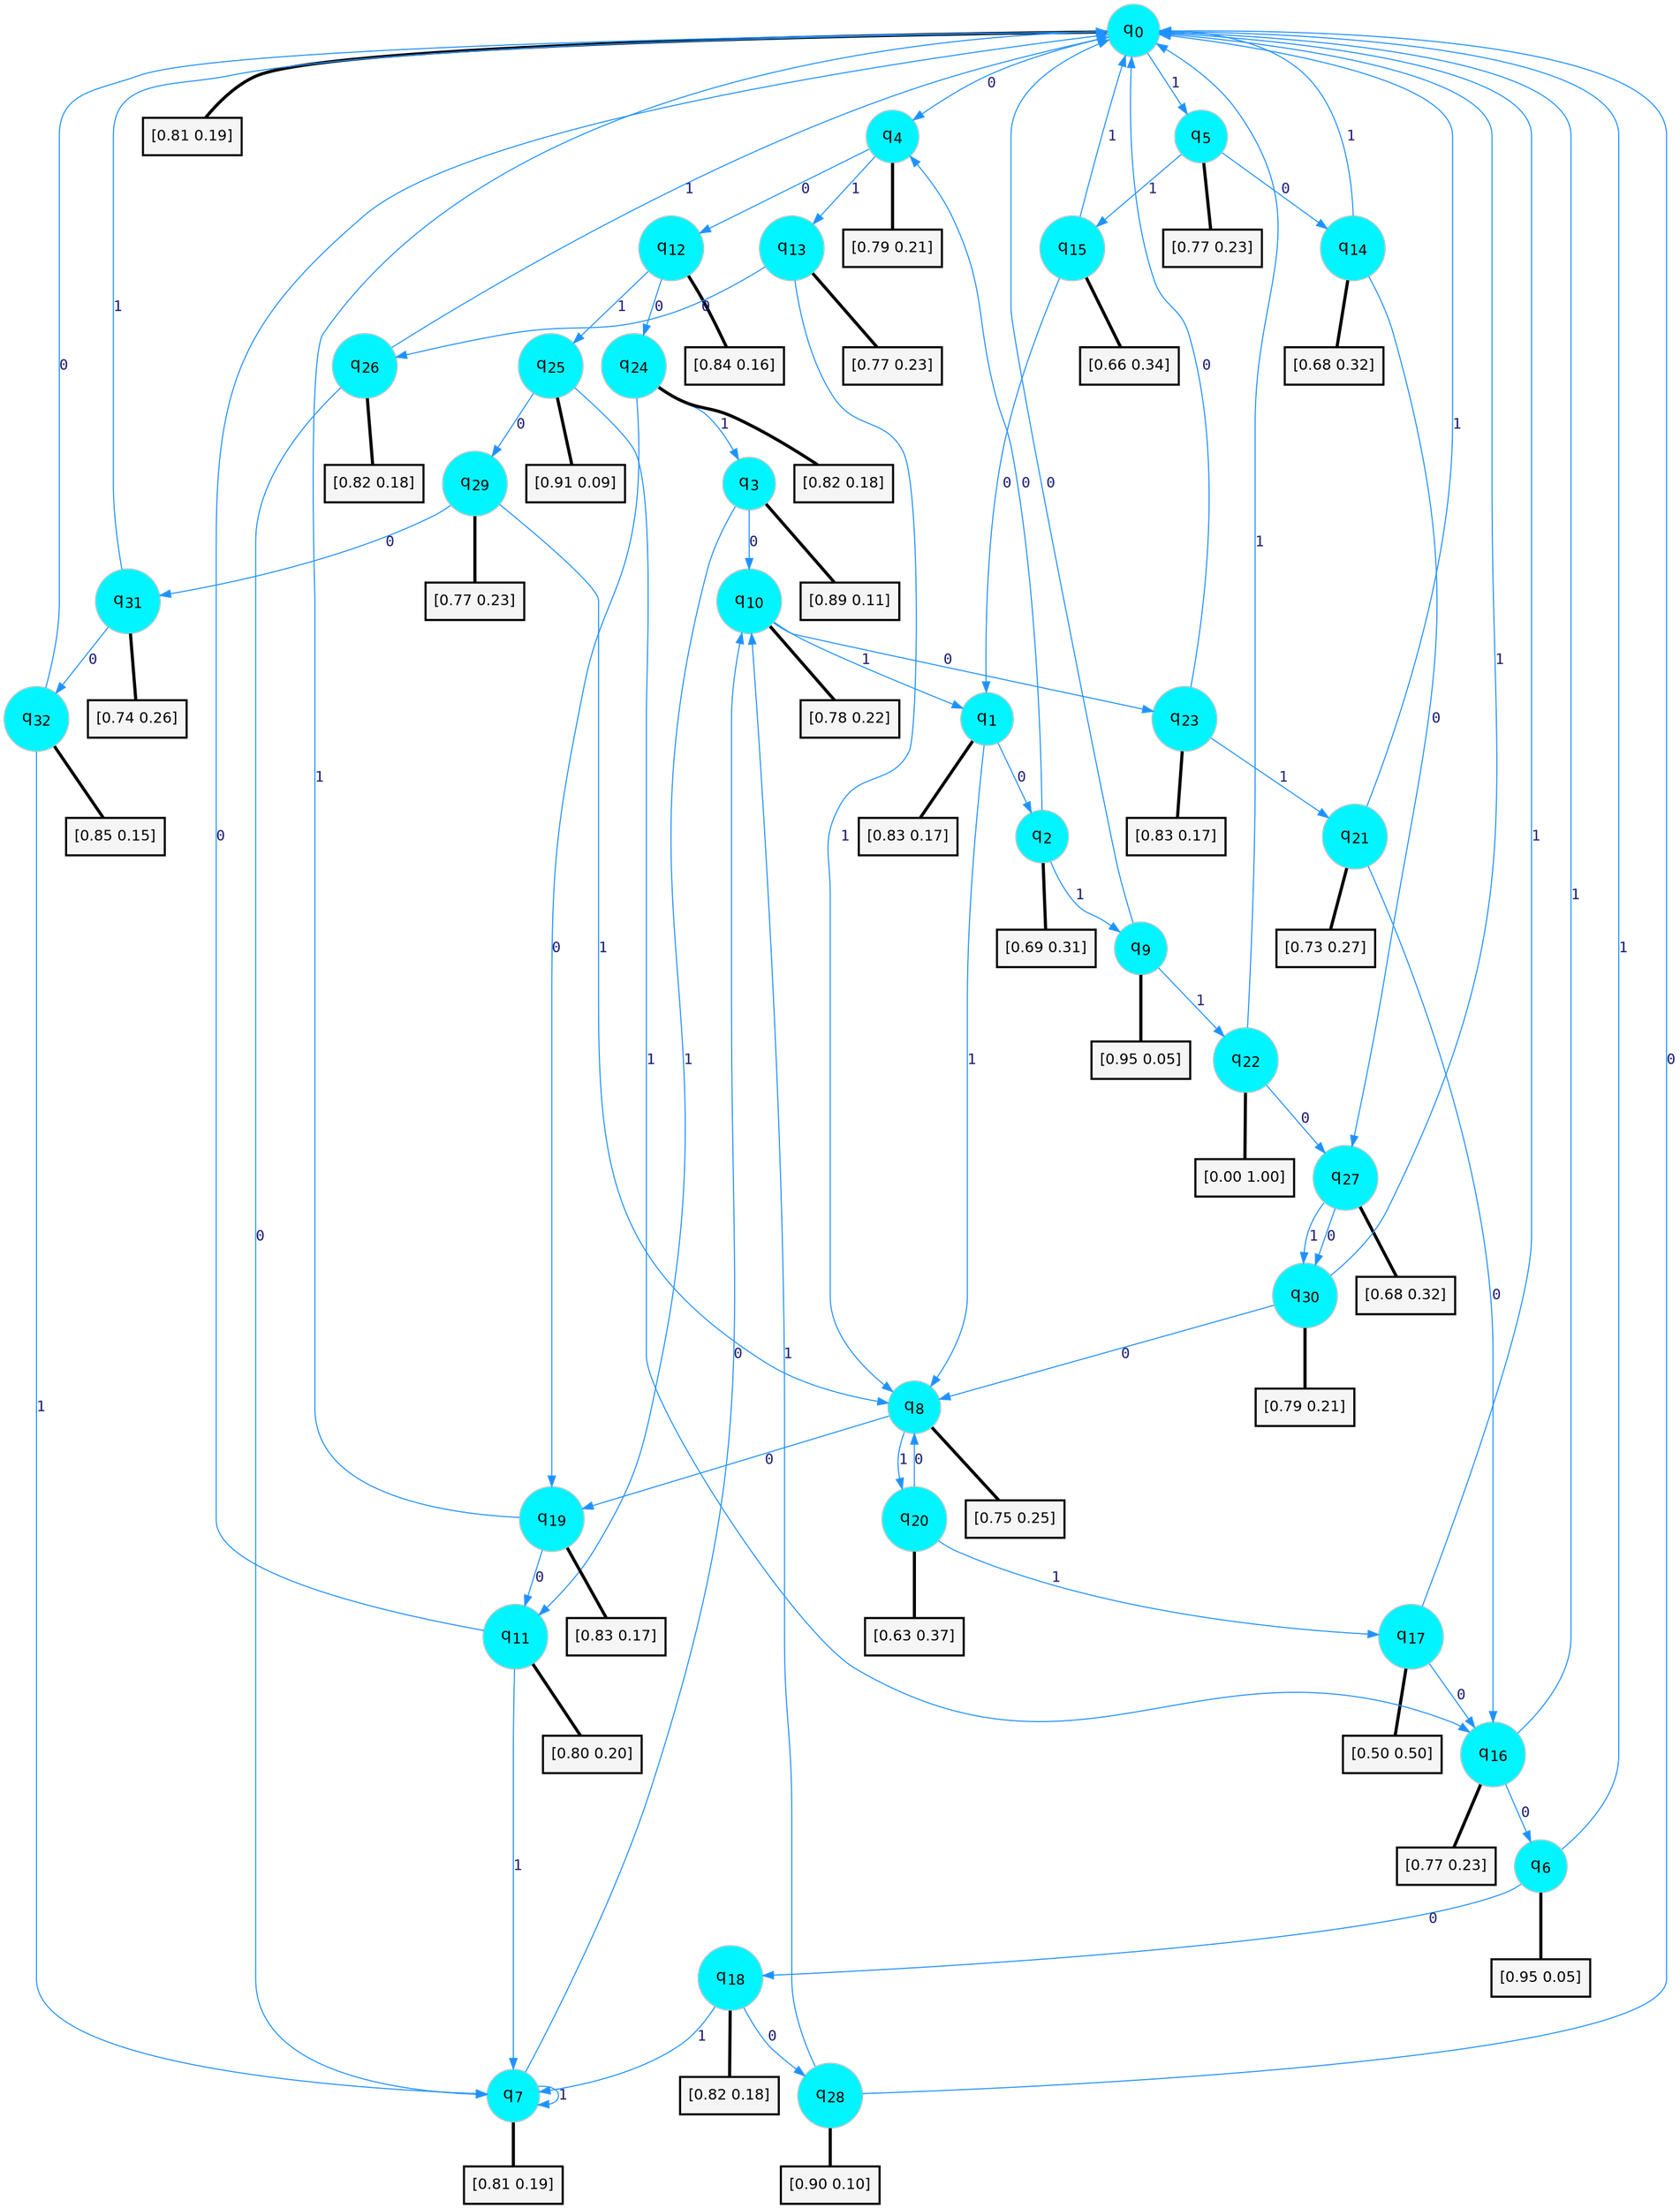 digraph G {
graph [
bgcolor=transparent, dpi=300, rankdir=TD, size="40,25"];
node [
color=gray, fillcolor=turquoise1, fontcolor=black, fontname=Helvetica, fontsize=16, fontweight=bold, shape=circle, style=filled];
edge [
arrowsize=1, color=dodgerblue1, fontcolor=midnightblue, fontname=courier, fontweight=bold, penwidth=1, style=solid, weight=20];
0[label=<q<SUB>0</SUB>>];
1[label=<q<SUB>1</SUB>>];
2[label=<q<SUB>2</SUB>>];
3[label=<q<SUB>3</SUB>>];
4[label=<q<SUB>4</SUB>>];
5[label=<q<SUB>5</SUB>>];
6[label=<q<SUB>6</SUB>>];
7[label=<q<SUB>7</SUB>>];
8[label=<q<SUB>8</SUB>>];
9[label=<q<SUB>9</SUB>>];
10[label=<q<SUB>10</SUB>>];
11[label=<q<SUB>11</SUB>>];
12[label=<q<SUB>12</SUB>>];
13[label=<q<SUB>13</SUB>>];
14[label=<q<SUB>14</SUB>>];
15[label=<q<SUB>15</SUB>>];
16[label=<q<SUB>16</SUB>>];
17[label=<q<SUB>17</SUB>>];
18[label=<q<SUB>18</SUB>>];
19[label=<q<SUB>19</SUB>>];
20[label=<q<SUB>20</SUB>>];
21[label=<q<SUB>21</SUB>>];
22[label=<q<SUB>22</SUB>>];
23[label=<q<SUB>23</SUB>>];
24[label=<q<SUB>24</SUB>>];
25[label=<q<SUB>25</SUB>>];
26[label=<q<SUB>26</SUB>>];
27[label=<q<SUB>27</SUB>>];
28[label=<q<SUB>28</SUB>>];
29[label=<q<SUB>29</SUB>>];
30[label=<q<SUB>30</SUB>>];
31[label=<q<SUB>31</SUB>>];
32[label=<q<SUB>32</SUB>>];
33[label="[0.81 0.19]", shape=box,fontcolor=black, fontname=Helvetica, fontsize=14, penwidth=2, fillcolor=whitesmoke,color=black];
34[label="[0.83 0.17]", shape=box,fontcolor=black, fontname=Helvetica, fontsize=14, penwidth=2, fillcolor=whitesmoke,color=black];
35[label="[0.69 0.31]", shape=box,fontcolor=black, fontname=Helvetica, fontsize=14, penwidth=2, fillcolor=whitesmoke,color=black];
36[label="[0.89 0.11]", shape=box,fontcolor=black, fontname=Helvetica, fontsize=14, penwidth=2, fillcolor=whitesmoke,color=black];
37[label="[0.79 0.21]", shape=box,fontcolor=black, fontname=Helvetica, fontsize=14, penwidth=2, fillcolor=whitesmoke,color=black];
38[label="[0.77 0.23]", shape=box,fontcolor=black, fontname=Helvetica, fontsize=14, penwidth=2, fillcolor=whitesmoke,color=black];
39[label="[0.95 0.05]", shape=box,fontcolor=black, fontname=Helvetica, fontsize=14, penwidth=2, fillcolor=whitesmoke,color=black];
40[label="[0.81 0.19]", shape=box,fontcolor=black, fontname=Helvetica, fontsize=14, penwidth=2, fillcolor=whitesmoke,color=black];
41[label="[0.75 0.25]", shape=box,fontcolor=black, fontname=Helvetica, fontsize=14, penwidth=2, fillcolor=whitesmoke,color=black];
42[label="[0.95 0.05]", shape=box,fontcolor=black, fontname=Helvetica, fontsize=14, penwidth=2, fillcolor=whitesmoke,color=black];
43[label="[0.78 0.22]", shape=box,fontcolor=black, fontname=Helvetica, fontsize=14, penwidth=2, fillcolor=whitesmoke,color=black];
44[label="[0.80 0.20]", shape=box,fontcolor=black, fontname=Helvetica, fontsize=14, penwidth=2, fillcolor=whitesmoke,color=black];
45[label="[0.84 0.16]", shape=box,fontcolor=black, fontname=Helvetica, fontsize=14, penwidth=2, fillcolor=whitesmoke,color=black];
46[label="[0.77 0.23]", shape=box,fontcolor=black, fontname=Helvetica, fontsize=14, penwidth=2, fillcolor=whitesmoke,color=black];
47[label="[0.68 0.32]", shape=box,fontcolor=black, fontname=Helvetica, fontsize=14, penwidth=2, fillcolor=whitesmoke,color=black];
48[label="[0.66 0.34]", shape=box,fontcolor=black, fontname=Helvetica, fontsize=14, penwidth=2, fillcolor=whitesmoke,color=black];
49[label="[0.77 0.23]", shape=box,fontcolor=black, fontname=Helvetica, fontsize=14, penwidth=2, fillcolor=whitesmoke,color=black];
50[label="[0.50 0.50]", shape=box,fontcolor=black, fontname=Helvetica, fontsize=14, penwidth=2, fillcolor=whitesmoke,color=black];
51[label="[0.82 0.18]", shape=box,fontcolor=black, fontname=Helvetica, fontsize=14, penwidth=2, fillcolor=whitesmoke,color=black];
52[label="[0.83 0.17]", shape=box,fontcolor=black, fontname=Helvetica, fontsize=14, penwidth=2, fillcolor=whitesmoke,color=black];
53[label="[0.63 0.37]", shape=box,fontcolor=black, fontname=Helvetica, fontsize=14, penwidth=2, fillcolor=whitesmoke,color=black];
54[label="[0.73 0.27]", shape=box,fontcolor=black, fontname=Helvetica, fontsize=14, penwidth=2, fillcolor=whitesmoke,color=black];
55[label="[0.00 1.00]", shape=box,fontcolor=black, fontname=Helvetica, fontsize=14, penwidth=2, fillcolor=whitesmoke,color=black];
56[label="[0.83 0.17]", shape=box,fontcolor=black, fontname=Helvetica, fontsize=14, penwidth=2, fillcolor=whitesmoke,color=black];
57[label="[0.82 0.18]", shape=box,fontcolor=black, fontname=Helvetica, fontsize=14, penwidth=2, fillcolor=whitesmoke,color=black];
58[label="[0.91 0.09]", shape=box,fontcolor=black, fontname=Helvetica, fontsize=14, penwidth=2, fillcolor=whitesmoke,color=black];
59[label="[0.82 0.18]", shape=box,fontcolor=black, fontname=Helvetica, fontsize=14, penwidth=2, fillcolor=whitesmoke,color=black];
60[label="[0.68 0.32]", shape=box,fontcolor=black, fontname=Helvetica, fontsize=14, penwidth=2, fillcolor=whitesmoke,color=black];
61[label="[0.90 0.10]", shape=box,fontcolor=black, fontname=Helvetica, fontsize=14, penwidth=2, fillcolor=whitesmoke,color=black];
62[label="[0.77 0.23]", shape=box,fontcolor=black, fontname=Helvetica, fontsize=14, penwidth=2, fillcolor=whitesmoke,color=black];
63[label="[0.79 0.21]", shape=box,fontcolor=black, fontname=Helvetica, fontsize=14, penwidth=2, fillcolor=whitesmoke,color=black];
64[label="[0.74 0.26]", shape=box,fontcolor=black, fontname=Helvetica, fontsize=14, penwidth=2, fillcolor=whitesmoke,color=black];
65[label="[0.85 0.15]", shape=box,fontcolor=black, fontname=Helvetica, fontsize=14, penwidth=2, fillcolor=whitesmoke,color=black];
0->4 [label=0];
0->5 [label=1];
0->33 [arrowhead=none, penwidth=3,color=black];
1->2 [label=0];
1->8 [label=1];
1->34 [arrowhead=none, penwidth=3,color=black];
2->4 [label=0];
2->9 [label=1];
2->35 [arrowhead=none, penwidth=3,color=black];
3->10 [label=0];
3->11 [label=1];
3->36 [arrowhead=none, penwidth=3,color=black];
4->12 [label=0];
4->13 [label=1];
4->37 [arrowhead=none, penwidth=3,color=black];
5->14 [label=0];
5->15 [label=1];
5->38 [arrowhead=none, penwidth=3,color=black];
6->18 [label=0];
6->0 [label=1];
6->39 [arrowhead=none, penwidth=3,color=black];
7->10 [label=0];
7->7 [label=1];
7->40 [arrowhead=none, penwidth=3,color=black];
8->19 [label=0];
8->20 [label=1];
8->41 [arrowhead=none, penwidth=3,color=black];
9->0 [label=0];
9->22 [label=1];
9->42 [arrowhead=none, penwidth=3,color=black];
10->23 [label=0];
10->1 [label=1];
10->43 [arrowhead=none, penwidth=3,color=black];
11->0 [label=0];
11->7 [label=1];
11->44 [arrowhead=none, penwidth=3,color=black];
12->24 [label=0];
12->25 [label=1];
12->45 [arrowhead=none, penwidth=3,color=black];
13->26 [label=0];
13->8 [label=1];
13->46 [arrowhead=none, penwidth=3,color=black];
14->27 [label=0];
14->0 [label=1];
14->47 [arrowhead=none, penwidth=3,color=black];
15->1 [label=0];
15->0 [label=1];
15->48 [arrowhead=none, penwidth=3,color=black];
16->6 [label=0];
16->0 [label=1];
16->49 [arrowhead=none, penwidth=3,color=black];
17->16 [label=0];
17->0 [label=1];
17->50 [arrowhead=none, penwidth=3,color=black];
18->28 [label=0];
18->7 [label=1];
18->51 [arrowhead=none, penwidth=3,color=black];
19->11 [label=0];
19->0 [label=1];
19->52 [arrowhead=none, penwidth=3,color=black];
20->8 [label=0];
20->17 [label=1];
20->53 [arrowhead=none, penwidth=3,color=black];
21->16 [label=0];
21->0 [label=1];
21->54 [arrowhead=none, penwidth=3,color=black];
22->27 [label=0];
22->0 [label=1];
22->55 [arrowhead=none, penwidth=3,color=black];
23->0 [label=0];
23->21 [label=1];
23->56 [arrowhead=none, penwidth=3,color=black];
24->19 [label=0];
24->3 [label=1];
24->57 [arrowhead=none, penwidth=3,color=black];
25->29 [label=0];
25->16 [label=1];
25->58 [arrowhead=none, penwidth=3,color=black];
26->7 [label=0];
26->0 [label=1];
26->59 [arrowhead=none, penwidth=3,color=black];
27->30 [label=0];
27->30 [label=1];
27->60 [arrowhead=none, penwidth=3,color=black];
28->0 [label=0];
28->10 [label=1];
28->61 [arrowhead=none, penwidth=3,color=black];
29->31 [label=0];
29->8 [label=1];
29->62 [arrowhead=none, penwidth=3,color=black];
30->8 [label=0];
30->0 [label=1];
30->63 [arrowhead=none, penwidth=3,color=black];
31->32 [label=0];
31->0 [label=1];
31->64 [arrowhead=none, penwidth=3,color=black];
32->0 [label=0];
32->7 [label=1];
32->65 [arrowhead=none, penwidth=3,color=black];
}
